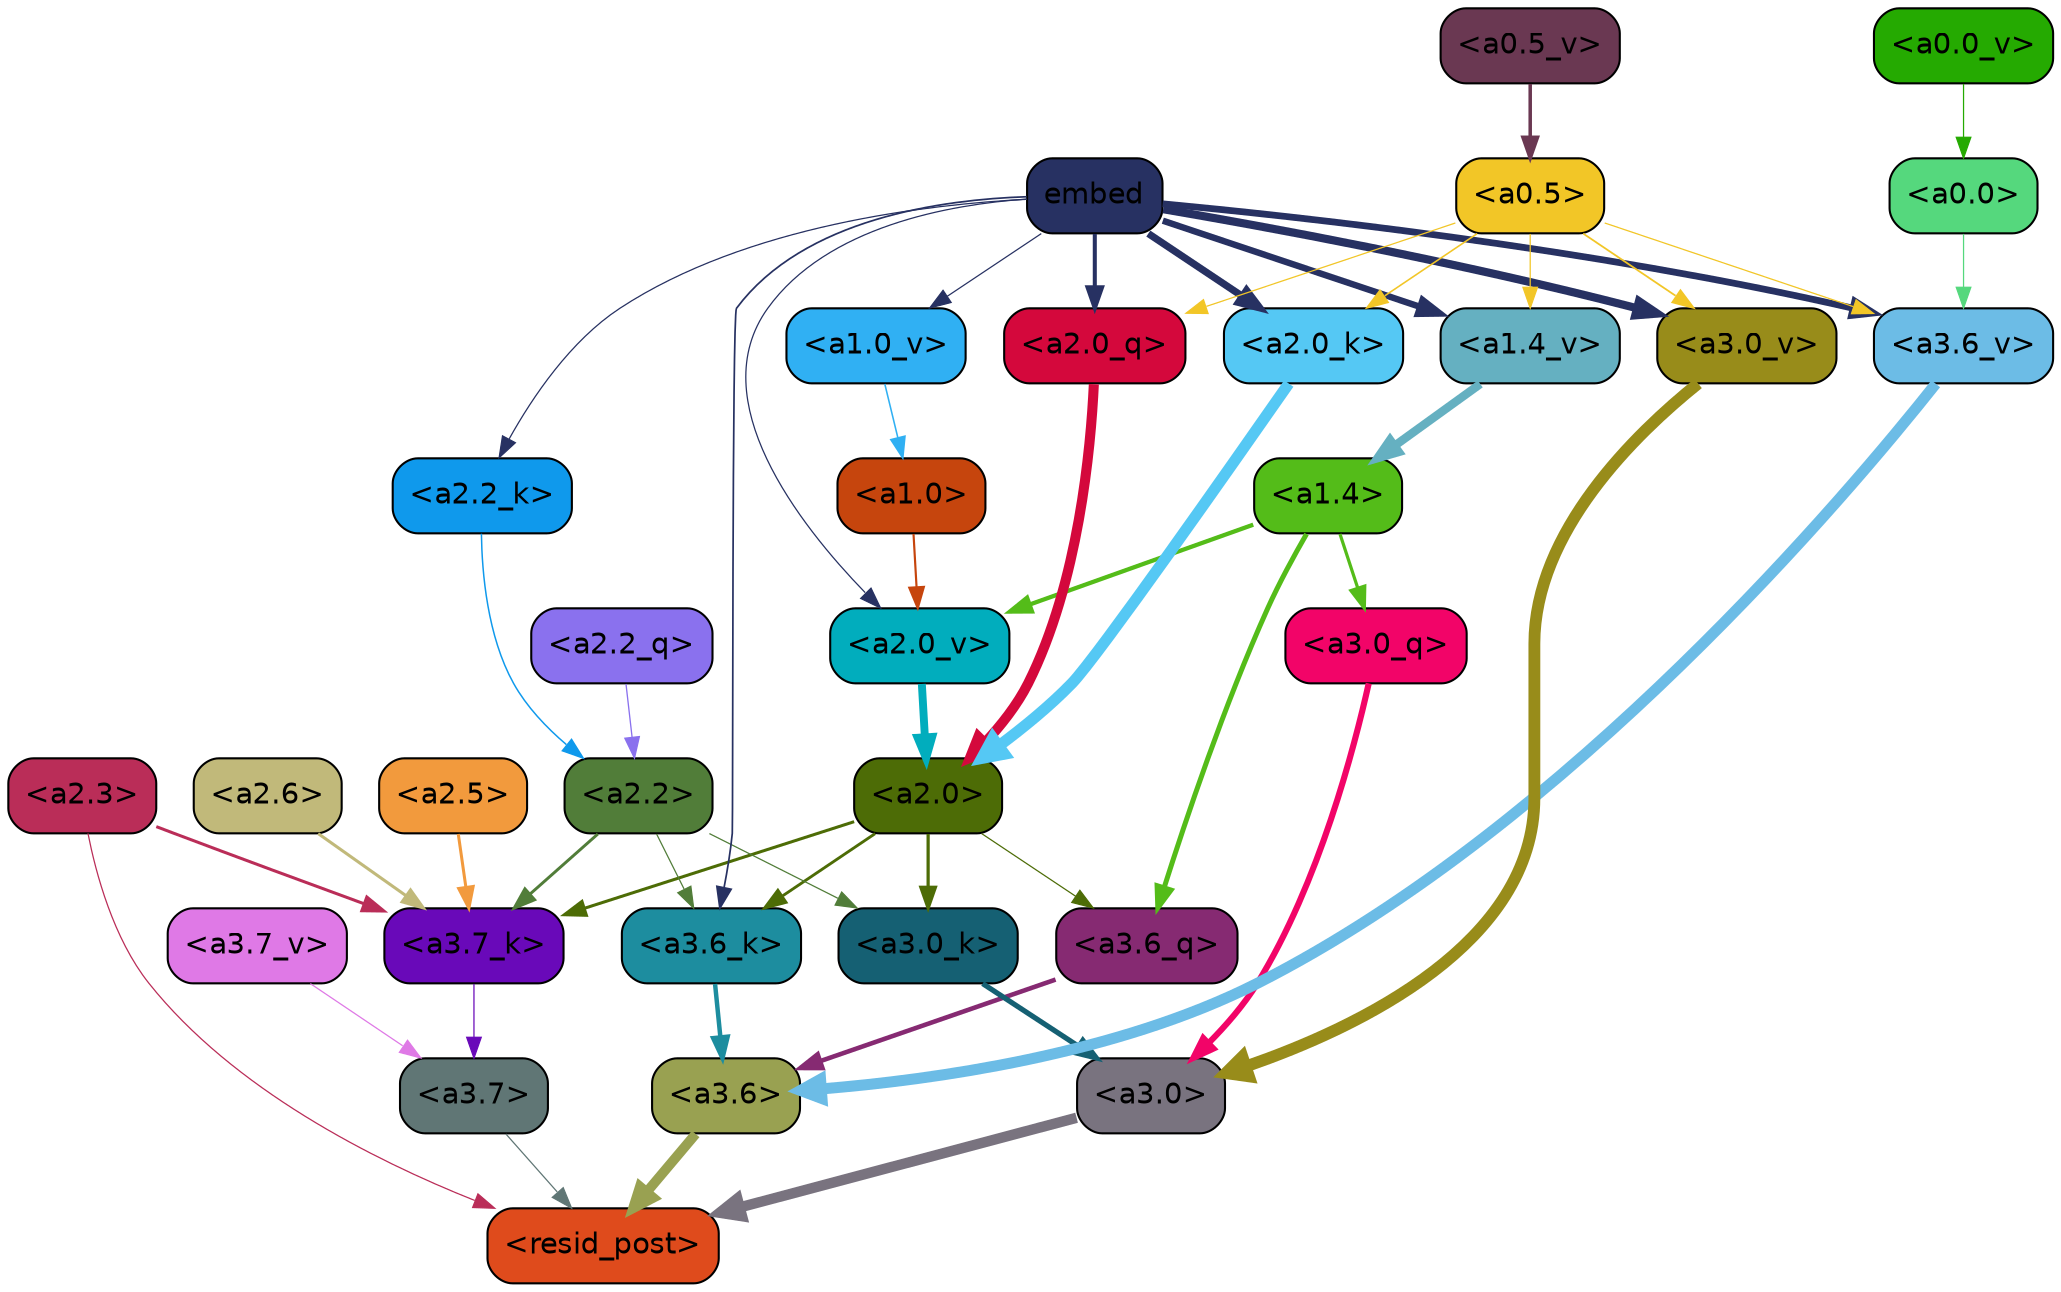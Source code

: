 strict digraph "" {
	graph [bgcolor=transparent,
		layout=dot,
		overlap=false,
		splines=true
	];
	"<a3.7>"	[color=black,
		fillcolor="#607675",
		fontname=Helvetica,
		shape=box,
		style="filled, rounded"];
	"<resid_post>"	[color=black,
		fillcolor="#df4b1c",
		fontname=Helvetica,
		shape=box,
		style="filled, rounded"];
	"<a3.7>" -> "<resid_post>"	[color="#607675",
		penwidth=0.6];
	"<a3.6>"	[color=black,
		fillcolor="#99a151",
		fontname=Helvetica,
		shape=box,
		style="filled, rounded"];
	"<a3.6>" -> "<resid_post>"	[color="#99a151",
		penwidth=4.749041676521301];
	"<a3.0>"	[color=black,
		fillcolor="#79737f",
		fontname=Helvetica,
		shape=box,
		style="filled, rounded"];
	"<a3.0>" -> "<resid_post>"	[color="#79737f",
		penwidth=5.004215121269226];
	"<a2.3>"	[color=black,
		fillcolor="#ba2d58",
		fontname=Helvetica,
		shape=box,
		style="filled, rounded"];
	"<a2.3>" -> "<resid_post>"	[color="#ba2d58",
		penwidth=0.6];
	"<a3.7_k>"	[color=black,
		fillcolor="#6909b9",
		fontname=Helvetica,
		shape=box,
		style="filled, rounded"];
	"<a2.3>" -> "<a3.7_k>"	[color="#ba2d58",
		penwidth=1.4559586644172668];
	"<a3.6_q>"	[color=black,
		fillcolor="#862a72",
		fontname=Helvetica,
		shape=box,
		style="filled, rounded"];
	"<a3.6_q>" -> "<a3.6>"	[color="#862a72",
		penwidth=2.199681341648102];
	"<a3.0_q>"	[color=black,
		fillcolor="#f20468",
		fontname=Helvetica,
		shape=box,
		style="filled, rounded"];
	"<a3.0_q>" -> "<a3.0>"	[color="#f20468",
		penwidth=2.9459195733070374];
	"<a3.7_k>" -> "<a3.7>"	[color="#6909b9",
		penwidth=0.6];
	"<a3.6_k>"	[color=black,
		fillcolor="#1d8d9f",
		fontname=Helvetica,
		shape=box,
		style="filled, rounded"];
	"<a3.6_k>" -> "<a3.6>"	[color="#1d8d9f",
		penwidth=2.13908451795578];
	"<a3.0_k>"	[color=black,
		fillcolor="#156073",
		fontname=Helvetica,
		shape=box,
		style="filled, rounded"];
	"<a3.0_k>" -> "<a3.0>"	[color="#156073",
		penwidth=2.520303964614868];
	"<a3.7_v>"	[color=black,
		fillcolor="#df79e6",
		fontname=Helvetica,
		shape=box,
		style="filled, rounded"];
	"<a3.7_v>" -> "<a3.7>"	[color="#df79e6",
		penwidth=0.6];
	"<a3.6_v>"	[color=black,
		fillcolor="#6cbce6",
		fontname=Helvetica,
		shape=box,
		style="filled, rounded"];
	"<a3.6_v>" -> "<a3.6>"	[color="#6cbce6",
		penwidth=5.297133803367615];
	"<a3.0_v>"	[color=black,
		fillcolor="#988c1a",
		fontname=Helvetica,
		shape=box,
		style="filled, rounded"];
	"<a3.0_v>" -> "<a3.0>"	[color="#988c1a",
		penwidth=5.680712580680847];
	"<a2.0>"	[color=black,
		fillcolor="#4d6c06",
		fontname=Helvetica,
		shape=box,
		style="filled, rounded"];
	"<a2.0>" -> "<a3.6_q>"	[color="#4d6c06",
		penwidth=0.6];
	"<a2.0>" -> "<a3.7_k>"	[color="#4d6c06",
		penwidth=1.4582423567771912];
	"<a2.0>" -> "<a3.6_k>"	[color="#4d6c06",
		penwidth=1.3792681694030762];
	"<a2.0>" -> "<a3.0_k>"	[color="#4d6c06",
		penwidth=1.5433646440505981];
	"<a1.4>"	[color=black,
		fillcolor="#54bc19",
		fontname=Helvetica,
		shape=box,
		style="filled, rounded"];
	"<a1.4>" -> "<a3.6_q>"	[color="#54bc19",
		penwidth=2.407962203025818];
	"<a1.4>" -> "<a3.0_q>"	[color="#54bc19",
		penwidth=1.5490156412124634];
	"<a2.0_v>"	[color=black,
		fillcolor="#01adbd",
		fontname=Helvetica,
		shape=box,
		style="filled, rounded"];
	"<a1.4>" -> "<a2.0_v>"	[color="#54bc19",
		penwidth=2.058677911758423];
	"<a2.6>"	[color=black,
		fillcolor="#c1b97a",
		fontname=Helvetica,
		shape=box,
		style="filled, rounded"];
	"<a2.6>" -> "<a3.7_k>"	[color="#c1b97a",
		penwidth=1.468173325061798];
	"<a2.5>"	[color=black,
		fillcolor="#f29a3d",
		fontname=Helvetica,
		shape=box,
		style="filled, rounded"];
	"<a2.5>" -> "<a3.7_k>"	[color="#f29a3d",
		penwidth=1.457568109035492];
	"<a2.2>"	[color=black,
		fillcolor="#517d39",
		fontname=Helvetica,
		shape=box,
		style="filled, rounded"];
	"<a2.2>" -> "<a3.7_k>"	[color="#517d39",
		penwidth=1.4199435114860535];
	"<a2.2>" -> "<a3.6_k>"	[color="#517d39",
		penwidth=0.6];
	"<a2.2>" -> "<a3.0_k>"	[color="#517d39",
		penwidth=0.6];
	embed	[color=black,
		fillcolor="#273162",
		fontname=Helvetica,
		shape=box,
		style="filled, rounded"];
	embed -> "<a3.6_k>"	[color="#273162",
		penwidth=0.8273519277572632];
	embed -> "<a3.6_v>"	[color="#273162",
		penwidth=3.2414157912135124];
	embed -> "<a3.0_v>"	[color="#273162",
		penwidth=3.929257571697235];
	"<a2.0_q>"	[color=black,
		fillcolor="#d4083c",
		fontname=Helvetica,
		shape=box,
		style="filled, rounded"];
	embed -> "<a2.0_q>"	[color="#273162",
		penwidth=1.9435837268829346];
	"<a2.2_k>"	[color=black,
		fillcolor="#0f99ec",
		fontname=Helvetica,
		shape=box,
		style="filled, rounded"];
	embed -> "<a2.2_k>"	[color="#273162",
		penwidth=0.6];
	"<a2.0_k>"	[color=black,
		fillcolor="#55c8f4",
		fontname=Helvetica,
		shape=box,
		style="filled, rounded"];
	embed -> "<a2.0_k>"	[color="#273162",
		penwidth=3.4579111337661743];
	embed -> "<a2.0_v>"	[color="#273162",
		penwidth=0.6];
	"<a1.4_v>"	[color=black,
		fillcolor="#65b0c1",
		fontname=Helvetica,
		shape=box,
		style="filled, rounded"];
	embed -> "<a1.4_v>"	[color="#273162",
		penwidth=3.0905416011810303];
	"<a1.0_v>"	[color=black,
		fillcolor="#30b0f3",
		fontname=Helvetica,
		shape=box,
		style="filled, rounded"];
	embed -> "<a1.0_v>"	[color="#273162",
		penwidth=0.6];
	"<a0.5>"	[color=black,
		fillcolor="#f2c627",
		fontname=Helvetica,
		shape=box,
		style="filled, rounded"];
	"<a0.5>" -> "<a3.6_v>"	[color="#f2c627",
		penwidth=0.6];
	"<a0.5>" -> "<a3.0_v>"	[color="#f2c627",
		penwidth=0.8535017371177673];
	"<a0.5>" -> "<a2.0_q>"	[color="#f2c627",
		penwidth=0.6];
	"<a0.5>" -> "<a2.0_k>"	[color="#f2c627",
		penwidth=0.7646331787109375];
	"<a0.5>" -> "<a1.4_v>"	[color="#f2c627",
		penwidth=0.6];
	"<a0.0>"	[color=black,
		fillcolor="#55d87d",
		fontname=Helvetica,
		shape=box,
		style="filled, rounded"];
	"<a0.0>" -> "<a3.6_v>"	[color="#55d87d",
		penwidth=0.6];
	"<a2.2_q>"	[color=black,
		fillcolor="#8a71ee",
		fontname=Helvetica,
		shape=box,
		style="filled, rounded"];
	"<a2.2_q>" -> "<a2.2>"	[color="#8a71ee",
		penwidth=0.6301735639572144];
	"<a2.0_q>" -> "<a2.0>"	[color="#d4083c",
		penwidth=4.832814455032349];
	"<a2.2_k>" -> "<a2.2>"	[color="#0f99ec",
		penwidth=0.7200896441936493];
	"<a2.0_k>" -> "<a2.0>"	[color="#55c8f4",
		penwidth=5.423068851232529];
	"<a2.0_v>" -> "<a2.0>"	[color="#01adbd",
		penwidth=3.7890332341194153];
	"<a1.0>"	[color=black,
		fillcolor="#c6450d",
		fontname=Helvetica,
		shape=box,
		style="filled, rounded"];
	"<a1.0>" -> "<a2.0_v>"	[color="#c6450d",
		penwidth=1.041085124015808];
	"<a1.4_v>" -> "<a1.4>"	[color="#65b0c1",
		penwidth=4.065267086029053];
	"<a1.0_v>" -> "<a1.0>"	[color="#30b0f3",
		penwidth=0.7517843246459961];
	"<a0.5_v>"	[color=black,
		fillcolor="#6a3852",
		fontname=Helvetica,
		shape=box,
		style="filled, rounded"];
	"<a0.5_v>" -> "<a0.5>"	[color="#6a3852",
		penwidth=1.6968014240264893];
	"<a0.0_v>"	[color=black,
		fillcolor="#25aa01",
		fontname=Helvetica,
		shape=box,
		style="filled, rounded"];
	"<a0.0_v>" -> "<a0.0>"	[color="#25aa01",
		penwidth=0.6];
}
